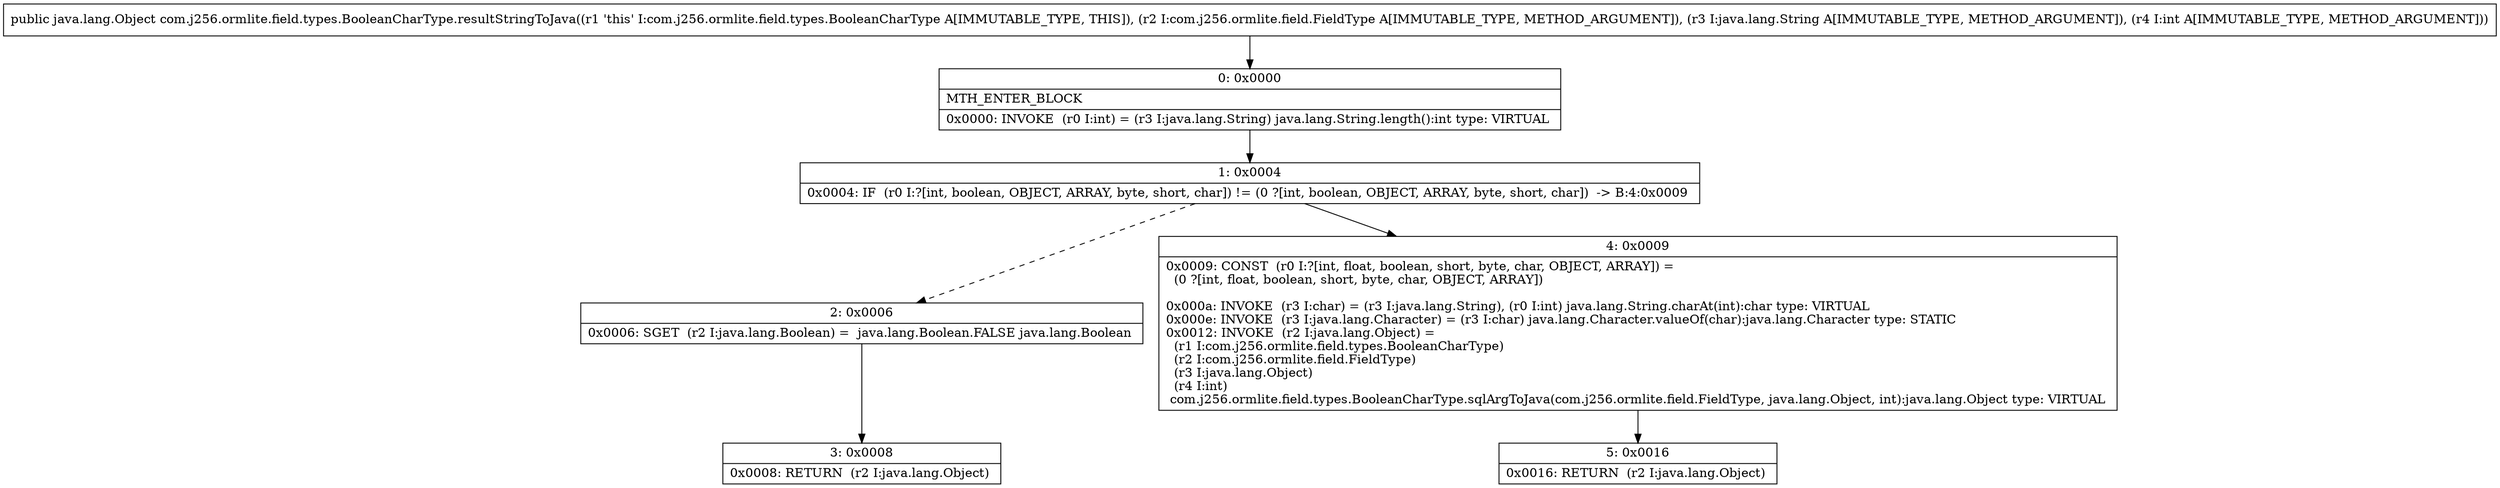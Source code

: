 digraph "CFG forcom.j256.ormlite.field.types.BooleanCharType.resultStringToJava(Lcom\/j256\/ormlite\/field\/FieldType;Ljava\/lang\/String;I)Ljava\/lang\/Object;" {
Node_0 [shape=record,label="{0\:\ 0x0000|MTH_ENTER_BLOCK\l|0x0000: INVOKE  (r0 I:int) = (r3 I:java.lang.String) java.lang.String.length():int type: VIRTUAL \l}"];
Node_1 [shape=record,label="{1\:\ 0x0004|0x0004: IF  (r0 I:?[int, boolean, OBJECT, ARRAY, byte, short, char]) != (0 ?[int, boolean, OBJECT, ARRAY, byte, short, char])  \-\> B:4:0x0009 \l}"];
Node_2 [shape=record,label="{2\:\ 0x0006|0x0006: SGET  (r2 I:java.lang.Boolean) =  java.lang.Boolean.FALSE java.lang.Boolean \l}"];
Node_3 [shape=record,label="{3\:\ 0x0008|0x0008: RETURN  (r2 I:java.lang.Object) \l}"];
Node_4 [shape=record,label="{4\:\ 0x0009|0x0009: CONST  (r0 I:?[int, float, boolean, short, byte, char, OBJECT, ARRAY]) = \l  (0 ?[int, float, boolean, short, byte, char, OBJECT, ARRAY])\l \l0x000a: INVOKE  (r3 I:char) = (r3 I:java.lang.String), (r0 I:int) java.lang.String.charAt(int):char type: VIRTUAL \l0x000e: INVOKE  (r3 I:java.lang.Character) = (r3 I:char) java.lang.Character.valueOf(char):java.lang.Character type: STATIC \l0x0012: INVOKE  (r2 I:java.lang.Object) = \l  (r1 I:com.j256.ormlite.field.types.BooleanCharType)\l  (r2 I:com.j256.ormlite.field.FieldType)\l  (r3 I:java.lang.Object)\l  (r4 I:int)\l com.j256.ormlite.field.types.BooleanCharType.sqlArgToJava(com.j256.ormlite.field.FieldType, java.lang.Object, int):java.lang.Object type: VIRTUAL \l}"];
Node_5 [shape=record,label="{5\:\ 0x0016|0x0016: RETURN  (r2 I:java.lang.Object) \l}"];
MethodNode[shape=record,label="{public java.lang.Object com.j256.ormlite.field.types.BooleanCharType.resultStringToJava((r1 'this' I:com.j256.ormlite.field.types.BooleanCharType A[IMMUTABLE_TYPE, THIS]), (r2 I:com.j256.ormlite.field.FieldType A[IMMUTABLE_TYPE, METHOD_ARGUMENT]), (r3 I:java.lang.String A[IMMUTABLE_TYPE, METHOD_ARGUMENT]), (r4 I:int A[IMMUTABLE_TYPE, METHOD_ARGUMENT])) }"];
MethodNode -> Node_0;
Node_0 -> Node_1;
Node_1 -> Node_2[style=dashed];
Node_1 -> Node_4;
Node_2 -> Node_3;
Node_4 -> Node_5;
}

